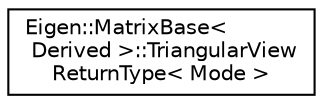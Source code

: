 digraph "Graphical Class Hierarchy"
{
  edge [fontname="Helvetica",fontsize="10",labelfontname="Helvetica",labelfontsize="10"];
  node [fontname="Helvetica",fontsize="10",shape=record];
  rankdir="LR";
  Node1 [label="Eigen::MatrixBase\<\l Derived \>::TriangularView\lReturnType\< Mode \>",height=0.2,width=0.4,color="black", fillcolor="white", style="filled",URL="$struct_eigen_1_1_matrix_base_1_1_triangular_view_return_type.html"];
}
